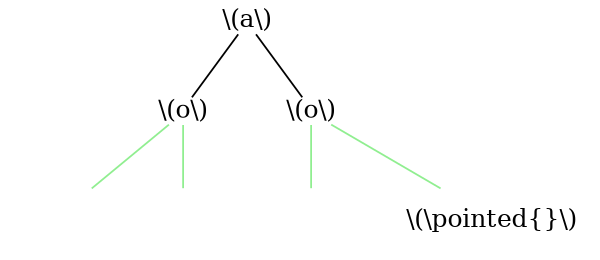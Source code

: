 graph {
	size="4,4"
	0 [label="\\(a\\)" shape=plain]
	1 [label="\\(o\\)" shape=plain]
	0 -- 1
	2 [label="" shape=none]
	1 -- 2 [color=lightgreen]
	3 [label="" shape=none]
	1 -- 3 [color=lightgreen]
	4 [label="\\(o\\)" shape=plain]
	0 -- 4
	5 [label="" shape=none]
	4 -- 5 [color=lightgreen]
	6 [label="\\(\\pointed{}\\)" shape=none]
	4 -- 6 [color=lightgreen]
}

